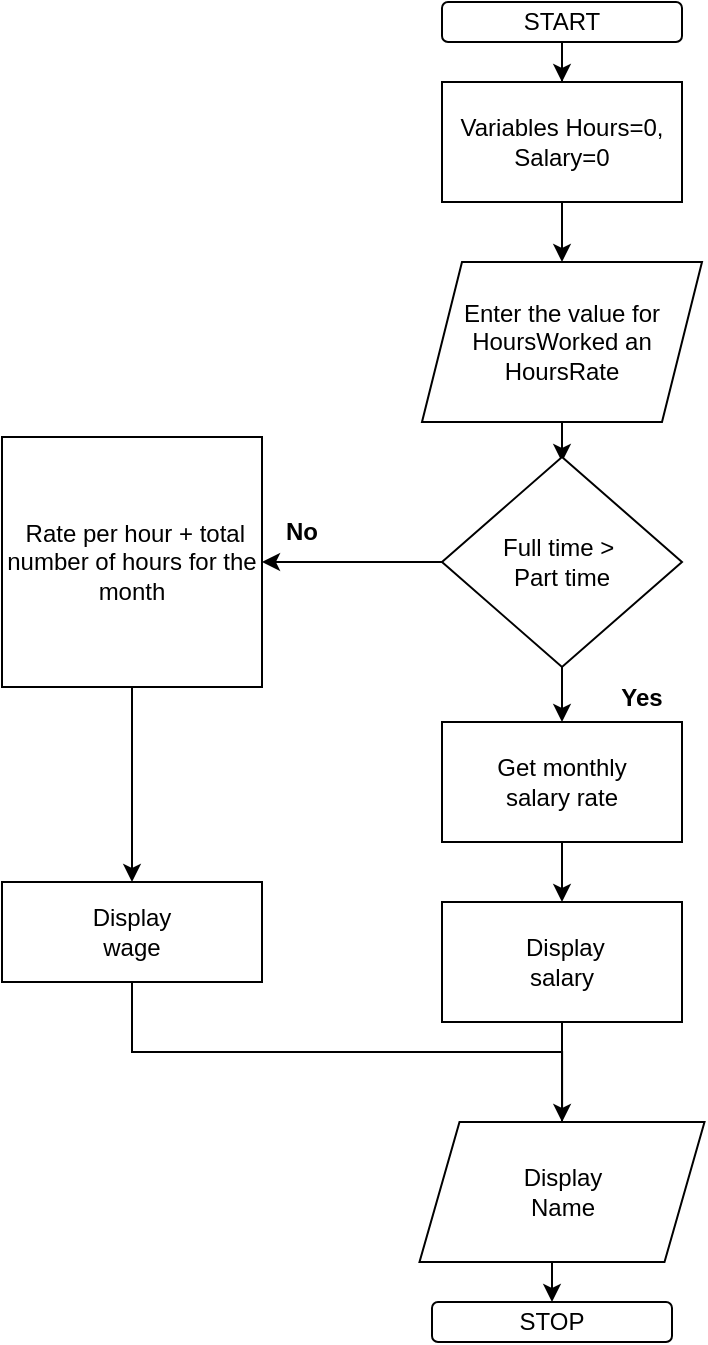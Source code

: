 <mxfile version="20.3.7" type="github">
  <diagram id="MppVc91_zg9fFh2V8C3E" name="Page-1">
    <mxGraphModel dx="982" dy="772" grid="1" gridSize="10" guides="1" tooltips="1" connect="1" arrows="1" fold="1" page="1" pageScale="1" pageWidth="850" pageHeight="1100" math="0" shadow="0">
      <root>
        <mxCell id="0" />
        <mxCell id="1" parent="0" />
        <mxCell id="09WGK4UlG8aPYU6JHH43-11" style="edgeStyle=orthogonalEdgeStyle;rounded=0;orthogonalLoop=1;jettySize=auto;html=1;exitX=0.5;exitY=1;exitDx=0;exitDy=0;" edge="1" parent="1" source="09WGK4UlG8aPYU6JHH43-1" target="09WGK4UlG8aPYU6JHH43-2">
          <mxGeometry relative="1" as="geometry" />
        </mxCell>
        <mxCell id="09WGK4UlG8aPYU6JHH43-1" value="START" style="rounded=1;whiteSpace=wrap;html=1;" vertex="1" parent="1">
          <mxGeometry x="300" y="130" width="120" height="20" as="geometry" />
        </mxCell>
        <mxCell id="09WGK4UlG8aPYU6JHH43-12" style="edgeStyle=orthogonalEdgeStyle;rounded=0;orthogonalLoop=1;jettySize=auto;html=1;exitX=0.5;exitY=1;exitDx=0;exitDy=0;" edge="1" parent="1" source="09WGK4UlG8aPYU6JHH43-2">
          <mxGeometry relative="1" as="geometry">
            <mxPoint x="360" y="260" as="targetPoint" />
          </mxGeometry>
        </mxCell>
        <mxCell id="09WGK4UlG8aPYU6JHH43-2" value="Variables Hours=0,&lt;br&gt;Salary=0" style="rounded=0;whiteSpace=wrap;html=1;" vertex="1" parent="1">
          <mxGeometry x="300" y="170" width="120" height="60" as="geometry" />
        </mxCell>
        <mxCell id="09WGK4UlG8aPYU6JHH43-13" style="edgeStyle=orthogonalEdgeStyle;rounded=0;orthogonalLoop=1;jettySize=auto;html=1;exitX=0.5;exitY=1;exitDx=0;exitDy=0;" edge="1" parent="1">
          <mxGeometry relative="1" as="geometry">
            <mxPoint x="360" y="340" as="sourcePoint" />
            <mxPoint x="360" y="360" as="targetPoint" />
          </mxGeometry>
        </mxCell>
        <mxCell id="09WGK4UlG8aPYU6JHH43-14" style="edgeStyle=orthogonalEdgeStyle;rounded=0;orthogonalLoop=1;jettySize=auto;html=1;exitX=0;exitY=0.5;exitDx=0;exitDy=0;entryX=1;entryY=0.5;entryDx=0;entryDy=0;" edge="1" parent="1" source="09WGK4UlG8aPYU6JHH43-4" target="09WGK4UlG8aPYU6JHH43-7">
          <mxGeometry relative="1" as="geometry" />
        </mxCell>
        <mxCell id="09WGK4UlG8aPYU6JHH43-15" style="edgeStyle=orthogonalEdgeStyle;rounded=0;orthogonalLoop=1;jettySize=auto;html=1;exitX=0.5;exitY=1;exitDx=0;exitDy=0;fontStyle=1" edge="1" parent="1" source="09WGK4UlG8aPYU6JHH43-4" target="09WGK4UlG8aPYU6JHH43-5">
          <mxGeometry relative="1" as="geometry" />
        </mxCell>
        <mxCell id="09WGK4UlG8aPYU6JHH43-4" value="Full time &amp;gt;&amp;nbsp;&lt;br&gt;Part time" style="rhombus;whiteSpace=wrap;html=1;" vertex="1" parent="1">
          <mxGeometry x="300" y="357.5" width="120" height="105" as="geometry" />
        </mxCell>
        <mxCell id="09WGK4UlG8aPYU6JHH43-16" style="edgeStyle=orthogonalEdgeStyle;rounded=0;orthogonalLoop=1;jettySize=auto;html=1;exitX=0.5;exitY=1;exitDx=0;exitDy=0;" edge="1" parent="1" source="09WGK4UlG8aPYU6JHH43-5" target="09WGK4UlG8aPYU6JHH43-42">
          <mxGeometry relative="1" as="geometry">
            <mxPoint x="360" y="560" as="targetPoint" />
          </mxGeometry>
        </mxCell>
        <mxCell id="09WGK4UlG8aPYU6JHH43-5" value="Get monthly &lt;br&gt;salary rate" style="rounded=0;whiteSpace=wrap;html=1;" vertex="1" parent="1">
          <mxGeometry x="300" y="490" width="120" height="60" as="geometry" />
        </mxCell>
        <mxCell id="09WGK4UlG8aPYU6JHH43-6" value="STOP" style="rounded=1;whiteSpace=wrap;html=1;" vertex="1" parent="1">
          <mxGeometry x="295" y="780" width="120" height="20" as="geometry" />
        </mxCell>
        <mxCell id="09WGK4UlG8aPYU6JHH43-44" style="edgeStyle=none;rounded=0;orthogonalLoop=1;jettySize=auto;html=1;exitX=0.5;exitY=1;exitDx=0;exitDy=0;" edge="1" parent="1" source="09WGK4UlG8aPYU6JHH43-7" target="09WGK4UlG8aPYU6JHH43-41">
          <mxGeometry relative="1" as="geometry" />
        </mxCell>
        <mxCell id="09WGK4UlG8aPYU6JHH43-7" value="&amp;nbsp;Rate per hour + total number of hours for the month" style="rounded=0;whiteSpace=wrap;html=1;" vertex="1" parent="1">
          <mxGeometry x="80" y="347.5" width="130" height="125" as="geometry" />
        </mxCell>
        <mxCell id="09WGK4UlG8aPYU6JHH43-8" value="Yes" style="text;html=1;strokeColor=none;fillColor=none;align=center;verticalAlign=middle;whiteSpace=wrap;rounded=0;fontStyle=1" vertex="1" parent="1">
          <mxGeometry x="370" y="462.5" width="60" height="30" as="geometry" />
        </mxCell>
        <mxCell id="09WGK4UlG8aPYU6JHH43-9" value="No" style="text;html=1;strokeColor=none;fillColor=none;align=center;verticalAlign=middle;whiteSpace=wrap;rounded=0;fontStyle=1" vertex="1" parent="1">
          <mxGeometry x="200" y="380" width="60" height="30" as="geometry" />
        </mxCell>
        <mxCell id="09WGK4UlG8aPYU6JHH43-36" value="" style="edgeStyle=orthogonalEdgeStyle;rounded=0;orthogonalLoop=1;jettySize=auto;html=1;" edge="1" parent="1" source="09WGK4UlG8aPYU6JHH43-42" target="09WGK4UlG8aPYU6JHH43-6">
          <mxGeometry relative="1" as="geometry">
            <mxPoint x="360" y="630" as="sourcePoint" />
            <Array as="points" />
          </mxGeometry>
        </mxCell>
        <mxCell id="09WGK4UlG8aPYU6JHH43-40" value="Enter the value for&lt;br&gt;HoursWorked an&lt;br&gt;HoursRate" style="shape=parallelogram;perimeter=parallelogramPerimeter;whiteSpace=wrap;html=1;fixedSize=1;strokeWidth=1;" vertex="1" parent="1">
          <mxGeometry x="290" y="260" width="140" height="80" as="geometry" />
        </mxCell>
        <mxCell id="09WGK4UlG8aPYU6JHH43-54" style="edgeStyle=orthogonalEdgeStyle;rounded=0;orthogonalLoop=1;jettySize=auto;html=1;exitX=0.5;exitY=1;exitDx=0;exitDy=0;" edge="1" parent="1" source="09WGK4UlG8aPYU6JHH43-41" target="09WGK4UlG8aPYU6JHH43-45">
          <mxGeometry relative="1" as="geometry" />
        </mxCell>
        <mxCell id="09WGK4UlG8aPYU6JHH43-41" value="Display &lt;br&gt;wage" style="rounded=0;whiteSpace=wrap;html=1;strokeWidth=1;" vertex="1" parent="1">
          <mxGeometry x="80" y="570" width="130" height="50" as="geometry" />
        </mxCell>
        <mxCell id="09WGK4UlG8aPYU6JHH43-42" value="&amp;nbsp;Display&lt;br&gt;salary" style="rounded=0;whiteSpace=wrap;html=1;strokeWidth=1;" vertex="1" parent="1">
          <mxGeometry x="300" y="580" width="120" height="60" as="geometry" />
        </mxCell>
        <mxCell id="09WGK4UlG8aPYU6JHH43-45" value="Display&lt;br&gt;Name" style="shape=parallelogram;perimeter=parallelogramPerimeter;whiteSpace=wrap;html=1;fixedSize=1;strokeWidth=1;" vertex="1" parent="1">
          <mxGeometry x="288.75" y="690" width="142.5" height="70" as="geometry" />
        </mxCell>
      </root>
    </mxGraphModel>
  </diagram>
</mxfile>
